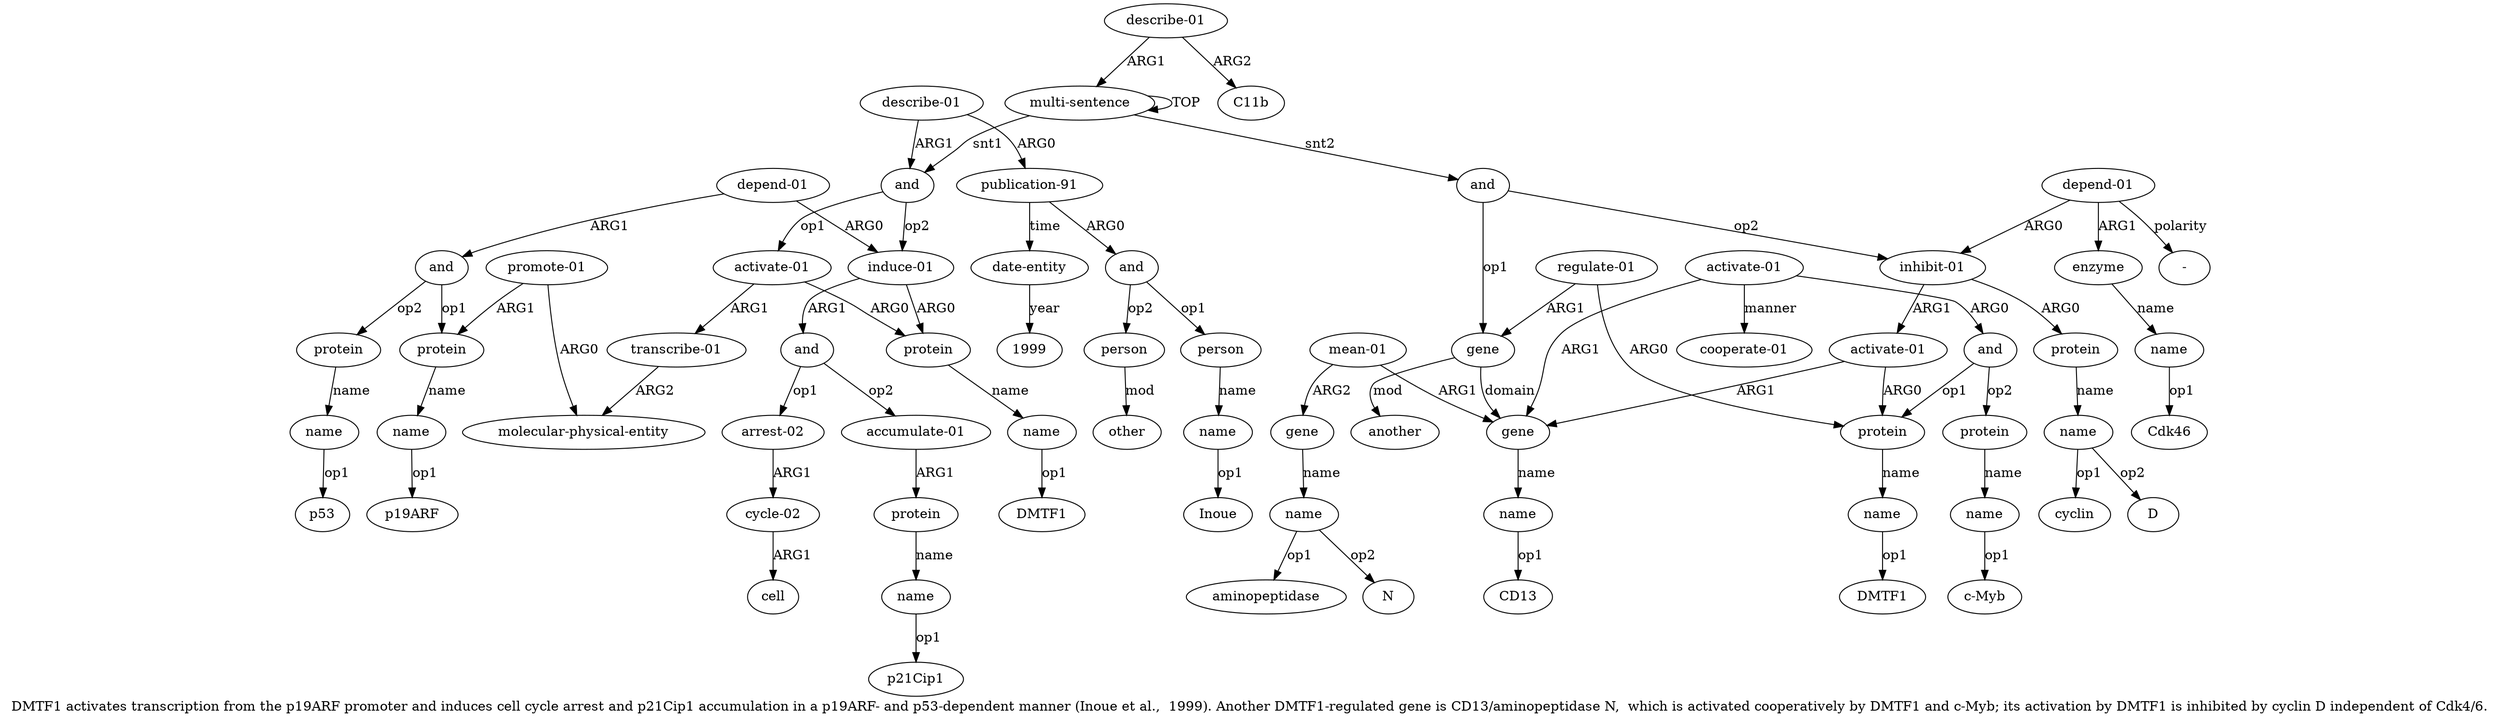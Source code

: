 digraph  {
	graph [label="DMTF1 activates transcription from the p19ARF promoter and induces cell cycle arrest and p21Cip1 accumulation in a p19ARF- and p53-dependent \
manner (Inoue et al.,  1999). Another DMTF1-regulated gene is CD13/aminopeptidase N,  which is activated cooperatively by DMTF1 \
and c-Myb; its activation by DMTF1 is inhibited by cyclin D independent of Cdk4/6."];
	node [label="\N"];
	a20	 [color=black,
		gold_ind=20,
		gold_label=protein,
		label=protein,
		test_ind=20,
		test_label=protein];
	a21	 [color=black,
		gold_ind=21,
		gold_label=name,
		label=name,
		test_ind=21,
		test_label=name];
	a20 -> a21 [key=0,
	color=black,
	gold_label=name,
	label=name,
	test_label=name];
"a21 p53" [color=black,
	gold_ind=-1,
	gold_label=p53,
	label=p53,
	test_ind=-1,
	test_label=p53];
a21 -> "a21 p53" [key=0,
color=black,
gold_label=op1,
label=op1,
test_label=op1];
a22 [color=black,
gold_ind=22,
gold_label="describe-01",
label="describe-01",
test_ind=22,
test_label="describe-01"];
a23 [color=black,
gold_ind=23,
gold_label="publication-91",
label="publication-91",
test_ind=23,
test_label="publication-91"];
a22 -> a23 [key=0,
color=black,
gold_label=ARG0,
label=ARG0,
test_label=ARG0];
a1 [color=black,
gold_ind=1,
gold_label=and,
label=and,
test_ind=1,
test_label=and];
a22 -> a1 [key=0,
color=black,
gold_label=ARG1,
label=ARG1,
test_label=ARG1];
a24 [color=black,
gold_ind=24,
gold_label=and,
label=and,
test_ind=24,
test_label=and];
a23 -> a24 [key=0,
color=black,
gold_label=ARG0,
label=ARG0,
test_label=ARG0];
a29 [color=black,
gold_ind=29,
gold_label="date-entity",
label="date-entity",
test_ind=29,
test_label="date-entity"];
a23 -> a29 [key=0,
color=black,
gold_label=time,
label=time,
test_label=time];
a25 [color=black,
gold_ind=25,
gold_label=person,
label=person,
test_ind=25,
test_label=person];
a24 -> a25 [key=0,
color=black,
gold_label=op1,
label=op1,
test_label=op1];
a27 [color=black,
gold_ind=27,
gold_label=person,
label=person,
test_ind=27,
test_label=person];
a24 -> a27 [key=0,
color=black,
gold_label=op2,
label=op2,
test_label=op2];
a26 [color=black,
gold_ind=26,
gold_label=name,
label=name,
test_ind=26,
test_label=name];
a25 -> a26 [key=0,
color=black,
gold_label=name,
label=name,
test_label=name];
"a26 Inoue" [color=black,
gold_ind=-1,
gold_label=Inoue,
label=Inoue,
test_ind=-1,
test_label=Inoue];
a26 -> "a26 Inoue" [key=0,
color=black,
gold_label=op1,
label=op1,
test_label=op1];
a28 [color=black,
gold_ind=28,
gold_label=other,
label=other,
test_ind=28,
test_label=other];
a27 -> a28 [key=0,
color=black,
gold_label=mod,
label=mod,
test_label=mod];
"a29 1999" [color=black,
gold_ind=-1,
gold_label=1999,
label=1999,
test_ind=-1,
test_label=1999];
a29 -> "a29 1999" [key=0,
color=black,
gold_label=year,
label=year,
test_label=year];
"a50 -" [color=black,
gold_ind=-1,
gold_label="-",
label="-",
test_ind=-1,
test_label="-"];
a31 [color=black,
gold_ind=31,
gold_label=gene,
label=gene,
test_ind=31,
test_label=gene];
a36 [color=black,
gold_ind=36,
gold_label=gene,
label=gene,
test_ind=36,
test_label=gene];
a31 -> a36 [key=0,
color=black,
gold_label=domain,
label=domain,
test_label=domain];
a32 [color=black,
gold_ind=32,
gold_label=another,
label=another,
test_ind=32,
test_label=another];
a31 -> a32 [key=0,
color=black,
gold_label=mod,
label=mod,
test_label=mod];
a30 [color=black,
gold_ind=30,
gold_label=and,
label=and,
test_ind=30,
test_label=and];
a30 -> a31 [key=0,
color=black,
gold_label=op1,
label=op1,
test_label=op1];
a46 [color=black,
gold_ind=46,
gold_label="inhibit-01",
label="inhibit-01",
test_ind=46,
test_label="inhibit-01"];
a30 -> a46 [key=0,
color=black,
gold_label=op2,
label=op2,
test_label=op2];
a37 [color=black,
gold_ind=37,
gold_label=name,
label=name,
test_ind=37,
test_label=name];
"a37 CD13" [color=black,
gold_ind=-1,
gold_label=CD13,
label=CD13,
test_ind=-1,
test_label=CD13];
a37 -> "a37 CD13" [key=0,
color=black,
gold_label=op1,
label=op1,
test_label=op1];
a36 -> a37 [key=0,
color=black,
gold_label=name,
label=name,
test_label=name];
a33 [color=black,
gold_ind=33,
gold_label="regulate-01",
label="regulate-01",
test_ind=33,
test_label="regulate-01"];
a33 -> a31 [key=0,
color=black,
gold_label=ARG1,
label=ARG1,
test_label=ARG1];
a34 [color=black,
gold_ind=34,
gold_label=protein,
label=protein,
test_ind=34,
test_label=protein];
a33 -> a34 [key=0,
color=black,
gold_label=ARG0,
label=ARG0,
test_label=ARG0];
"a9 p19ARF" [color=black,
gold_ind=-1,
gold_label=p19ARF,
label=p19ARF,
test_ind=-1,
test_label=p19ARF];
a35 [color=black,
gold_ind=35,
gold_label=name,
label=name,
test_ind=35,
test_label=name];
"a35 DMTF1" [color=black,
gold_ind=-1,
gold_label=DMTF1,
label=DMTF1,
test_ind=-1,
test_label=DMTF1];
a35 -> "a35 DMTF1" [key=0,
color=black,
gold_label=op1,
label=op1,
test_label=op1];
a34 -> a35 [key=0,
color=black,
gold_label=name,
label=name,
test_label=name];
a51 [color=black,
gold_ind=51,
gold_label=enzyme,
label=enzyme,
test_ind=51,
test_label=enzyme];
a52 [color=black,
gold_ind=52,
gold_label=name,
label=name,
test_ind=52,
test_label=name];
a51 -> a52 [key=0,
color=black,
gold_label=name,
label=name,
test_label=name];
a50 [color=black,
gold_ind=50,
gold_label="depend-01",
label="depend-01",
test_ind=50,
test_label="depend-01"];
a50 -> "a50 -" [key=0,
color=black,
gold_label=polarity,
label=polarity,
test_label=polarity];
a50 -> a51 [key=0,
color=black,
gold_label=ARG1,
label=ARG1,
test_label=ARG1];
a50 -> a46 [key=0,
color=black,
gold_label=ARG0,
label=ARG0,
test_label=ARG0];
a53 [color=black,
gold_ind=53,
gold_label="describe-01",
label="describe-01",
test_ind=53,
test_label="describe-01"];
a54 [color=black,
gold_ind=54,
gold_label=C11b,
label=C11b,
test_ind=54,
test_label=C11b];
a53 -> a54 [key=0,
color=black,
gold_label=ARG2,
label=ARG2,
test_label=ARG2];
a0 [color=black,
gold_ind=0,
gold_label="multi-sentence",
label="multi-sentence",
test_ind=0,
test_label="multi-sentence"];
a53 -> a0 [key=0,
color=black,
gold_label=ARG1,
label=ARG1,
test_label=ARG1];
"a52 Cdk46" [color=black,
gold_ind=-1,
gold_label=Cdk46,
label=Cdk46,
test_ind=-1,
test_label=Cdk46];
a52 -> "a52 Cdk46" [key=0,
color=black,
gold_label=op1,
label=op1,
test_label=op1];
"a17 p21Cip1" [color=black,
gold_ind=-1,
gold_label=p21Cip1,
label=p21Cip1,
test_ind=-1,
test_label=p21Cip1];
"a40 N" [color=black,
gold_ind=-1,
gold_label=N,
label=N,
test_ind=-1,
test_label=N];
"a48 D" [color=black,
gold_ind=-1,
gold_label=D,
label=D,
test_ind=-1,
test_label=D];
"a44 c-Myb" [color=black,
gold_ind=-1,
gold_label="c-Myb",
label="c-Myb",
test_ind=-1,
test_label="c-Myb"];
a15 [color=black,
gold_ind=15,
gold_label="accumulate-01",
label="accumulate-01",
test_ind=15,
test_label="accumulate-01"];
a16 [color=black,
gold_ind=16,
gold_label=protein,
label=protein,
test_ind=16,
test_label=protein];
a15 -> a16 [key=0,
color=black,
gold_label=ARG1,
label=ARG1,
test_label=ARG1];
a14 [color=black,
gold_ind=14,
gold_label=cell,
label=cell,
test_ind=14,
test_label=cell];
a17 [color=black,
gold_ind=17,
gold_label=name,
label=name,
test_ind=17,
test_label=name];
a17 -> "a17 p21Cip1" [key=0,
color=black,
gold_label=op1,
label=op1,
test_label=op1];
a16 -> a17 [key=0,
color=black,
gold_label=name,
label=name,
test_label=name];
a11 [color=black,
gold_ind=11,
gold_label=and,
label=and,
test_ind=11,
test_label=and];
a11 -> a15 [key=0,
color=black,
gold_label=op2,
label=op2,
test_label=op2];
a12 [color=black,
gold_ind=12,
gold_label="arrest-02",
label="arrest-02",
test_ind=12,
test_label="arrest-02"];
a11 -> a12 [key=0,
color=black,
gold_label=op1,
label=op1,
test_label=op1];
a10 [color=black,
gold_ind=10,
gold_label="induce-01",
label="induce-01",
test_ind=10,
test_label="induce-01"];
a10 -> a11 [key=0,
color=black,
gold_label=ARG1,
label=ARG1,
test_label=ARG1];
a3 [color=black,
gold_ind=3,
gold_label=protein,
label=protein,
test_ind=3,
test_label=protein];
a10 -> a3 [key=0,
color=black,
gold_label=ARG0,
label=ARG0,
test_label=ARG0];
a13 [color=black,
gold_ind=13,
gold_label="cycle-02",
label="cycle-02",
test_ind=13,
test_label="cycle-02"];
a13 -> a14 [key=0,
color=black,
gold_label=ARG1,
label=ARG1,
test_label=ARG1];
a12 -> a13 [key=0,
color=black,
gold_label=ARG1,
label=ARG1,
test_label=ARG1];
a39 [color=black,
gold_ind=39,
gold_label=gene,
label=gene,
test_ind=39,
test_label=gene];
a40 [color=black,
gold_ind=40,
gold_label=name,
label=name,
test_ind=40,
test_label=name];
a39 -> a40 [key=0,
color=black,
gold_label=name,
label=name,
test_label=name];
a38 [color=black,
gold_ind=38,
gold_label="mean-01",
label="mean-01",
test_ind=38,
test_label="mean-01"];
a38 -> a36 [key=0,
color=black,
gold_label=ARG1,
label=ARG1,
test_label=ARG1];
a38 -> a39 [key=0,
color=black,
gold_label=ARG2,
label=ARG2,
test_label=ARG2];
a19 [color=black,
gold_ind=19,
gold_label=and,
label=and,
test_ind=19,
test_label=and];
a19 -> a20 [key=0,
color=black,
gold_label=op2,
label=op2,
test_label=op2];
a8 [color=black,
gold_ind=8,
gold_label=protein,
label=protein,
test_ind=8,
test_label=protein];
a19 -> a8 [key=0,
color=black,
gold_label=op1,
label=op1,
test_label=op1];
a18 [color=black,
gold_ind=18,
gold_label="depend-01",
label="depend-01",
test_ind=18,
test_label="depend-01"];
a18 -> a10 [key=0,
color=black,
gold_label=ARG0,
label=ARG0,
test_label=ARG0];
a18 -> a19 [key=0,
color=black,
gold_label=ARG1,
label=ARG1,
test_label=ARG1];
a1 -> a10 [key=0,
color=black,
gold_label=op2,
label=op2,
test_label=op2];
a2 [color=black,
gold_ind=2,
gold_label="activate-01",
label="activate-01",
test_ind=2,
test_label="activate-01"];
a1 -> a2 [key=0,
color=black,
gold_label=op1,
label=op1,
test_label=op1];
a0 -> a30 [key=0,
color=black,
gold_label=snt2,
label=snt2,
test_label=snt2];
a0 -> a1 [key=0,
color=black,
gold_label=snt1,
label=snt1,
test_label=snt1];
a0 -> a0 [key=0,
color=black,
gold_label=TOP,
label=TOP,
test_label=TOP];
a4 [color=black,
gold_ind=4,
gold_label=name,
label=name,
test_ind=4,
test_label=name];
a3 -> a4 [key=0,
color=black,
gold_label=name,
label=name,
test_label=name];
a2 -> a3 [key=0,
color=black,
gold_label=ARG0,
label=ARG0,
test_label=ARG0];
a5 [color=black,
gold_ind=5,
gold_label="transcribe-01",
label="transcribe-01",
test_ind=5,
test_label="transcribe-01"];
a2 -> a5 [key=0,
color=black,
gold_label=ARG1,
label=ARG1,
test_label=ARG1];
a6 [color=black,
gold_ind=6,
gold_label="molecular-physical-entity",
label="molecular-physical-entity",
test_ind=6,
test_label="molecular-physical-entity"];
a5 -> a6 [key=0,
color=black,
gold_label=ARG2,
label=ARG2,
test_label=ARG2];
"a4 DMTF1" [color=black,
gold_ind=-1,
gold_label=DMTF1,
label=DMTF1,
test_ind=-1,
test_label=DMTF1];
a4 -> "a4 DMTF1" [key=0,
color=black,
gold_label=op1,
label=op1,
test_label=op1];
a7 [color=black,
gold_ind=7,
gold_label="promote-01",
label="promote-01",
test_ind=7,
test_label="promote-01"];
a7 -> a6 [key=0,
color=black,
gold_label=ARG0,
label=ARG0,
test_label=ARG0];
a7 -> a8 [key=0,
color=black,
gold_label=ARG1,
label=ARG1,
test_label=ARG1];
a9 [color=black,
gold_ind=9,
gold_label=name,
label=name,
test_ind=9,
test_label=name];
a9 -> "a9 p19ARF" [key=0,
color=black,
gold_label=op1,
label=op1,
test_label=op1];
a8 -> a9 [key=0,
color=black,
gold_label=name,
label=name,
test_label=name];
"a48 cyclin" [color=black,
gold_ind=-1,
gold_label=cyclin,
label=cyclin,
test_ind=-1,
test_label=cyclin];
a47 [color=black,
gold_ind=47,
gold_label=protein,
label=protein,
test_ind=47,
test_label=protein];
a46 -> a47 [key=0,
color=black,
gold_label=ARG0,
label=ARG0,
test_label=ARG0];
a49 [color=black,
gold_ind=49,
gold_label="activate-01",
label="activate-01",
test_ind=49,
test_label="activate-01"];
a46 -> a49 [key=0,
color=black,
gold_label=ARG1,
label=ARG1,
test_label=ARG1];
a48 [color=black,
gold_ind=48,
gold_label=name,
label=name,
test_ind=48,
test_label=name];
a47 -> a48 [key=0,
color=black,
gold_label=name,
label=name,
test_label=name];
a44 [color=black,
gold_ind=44,
gold_label=name,
label=name,
test_ind=44,
test_label=name];
a44 -> "a44 c-Myb" [key=0,
color=black,
gold_label=op1,
label=op1,
test_label=op1];
a45 [color=black,
gold_ind=45,
gold_label="cooperate-01",
label="cooperate-01",
test_ind=45,
test_label="cooperate-01"];
a42 [color=black,
gold_ind=42,
gold_label=and,
label=and,
test_ind=42,
test_label=and];
a42 -> a34 [key=0,
color=black,
gold_label=op1,
label=op1,
test_label=op1];
a43 [color=black,
gold_ind=43,
gold_label=protein,
label=protein,
test_ind=43,
test_label=protein];
a42 -> a43 [key=0,
color=black,
gold_label=op2,
label=op2,
test_label=op2];
a43 -> a44 [key=0,
color=black,
gold_label=name,
label=name,
test_label=name];
a40 -> "a40 N" [key=0,
color=black,
gold_label=op2,
label=op2,
test_label=op2];
"a40 aminopeptidase" [color=black,
gold_ind=-1,
gold_label=aminopeptidase,
label=aminopeptidase,
test_ind=-1,
test_label=aminopeptidase];
a40 -> "a40 aminopeptidase" [key=0,
color=black,
gold_label=op1,
label=op1,
test_label=op1];
a41 [color=black,
gold_ind=41,
gold_label="activate-01",
label="activate-01",
test_ind=41,
test_label="activate-01"];
a41 -> a36 [key=0,
color=black,
gold_label=ARG1,
label=ARG1,
test_label=ARG1];
a41 -> a45 [key=0,
color=black,
gold_label=manner,
label=manner,
test_label=manner];
a41 -> a42 [key=0,
color=black,
gold_label=ARG0,
label=ARG0,
test_label=ARG0];
a48 -> "a48 D" [key=0,
color=black,
gold_label=op2,
label=op2,
test_label=op2];
a48 -> "a48 cyclin" [key=0,
color=black,
gold_label=op1,
label=op1,
test_label=op1];
a49 -> a36 [key=0,
color=black,
gold_label=ARG1,
label=ARG1,
test_label=ARG1];
a49 -> a34 [key=0,
color=black,
gold_label=ARG0,
label=ARG0,
test_label=ARG0];
}
